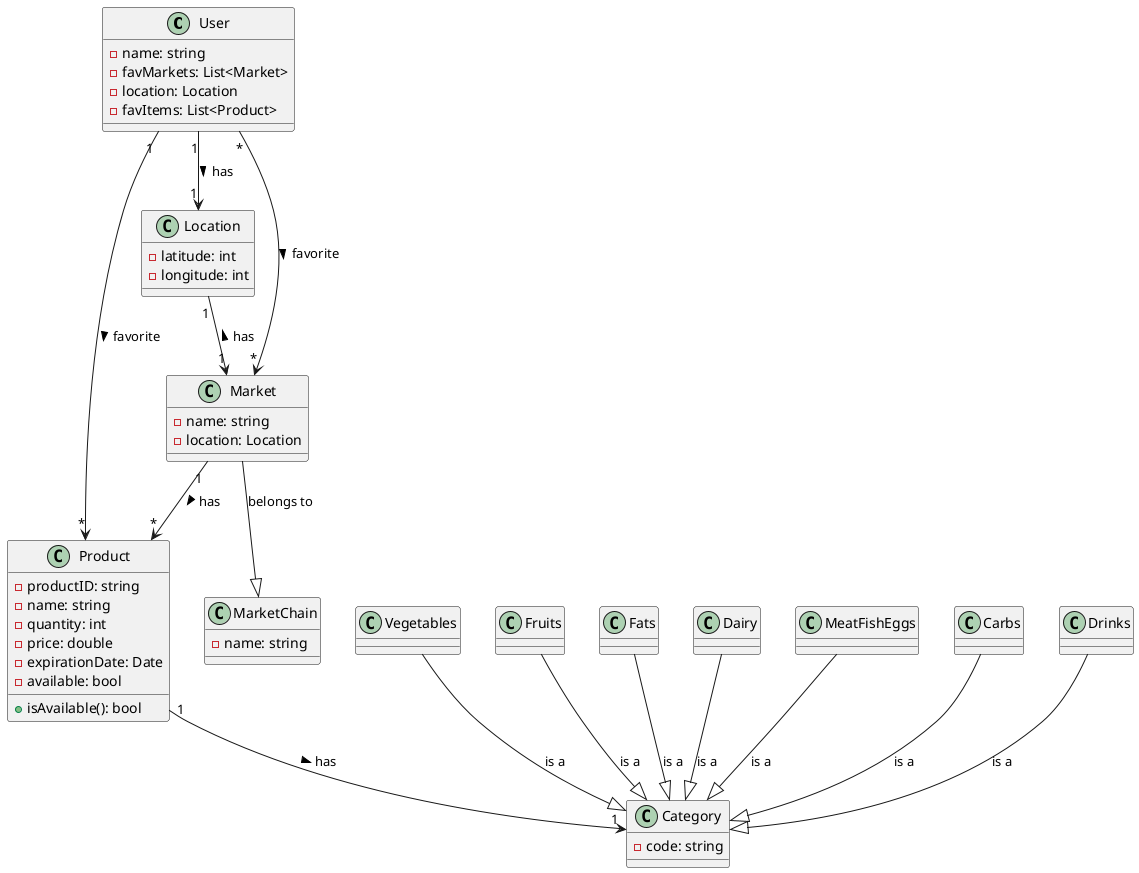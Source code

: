 @startuml

class User {
    -name: string
    -favMarkets: List<Market>
    -location: Location
    -favItems: List<Product>
}

class Product {
    -productID: string
    -name: string
    -quantity: int
    -price: double
    -expirationDate: Date
    -available: bool
    +isAvailable(): bool
}

class Category {
    -code: string
}

class Location {
    -latitude: int
    -longitude: int
}

class Market {
    -name: string
    -location: Location
}

class MarketChain {
    -name: string
}

User "1" --> "*" Product: favorite >
User "1" --> "1" Location: has >
User "*" --> "*" Market: favorite >
Location "1" --> "1" Market: has <
Market "1" --> "*" Product: has >
Product "1" --> "1" Category: has >
Vegetables --|> Category: is a
Fruits --|> Category: is a
Fats --|> Category: is a
Dairy --|> Category: is a
MeatFishEggs --|> Category: is a
Carbs --|> Category: is a
Drinks --|> Category: is a
Market --|> MarketChain: belongs to

' ...>
' ..|> : implements

@enduml
